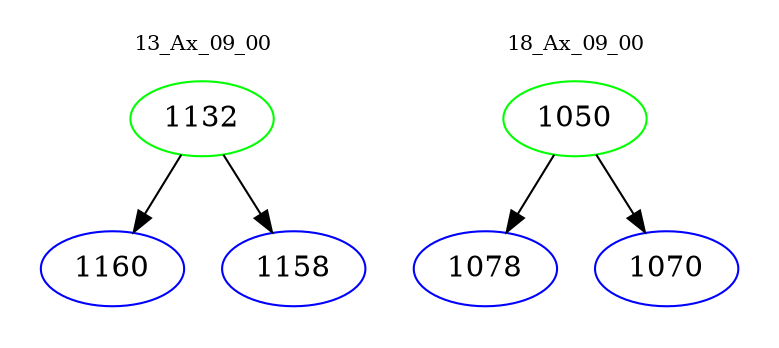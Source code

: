 digraph{
subgraph cluster_0 {
color = white
label = "13_Ax_09_00";
fontsize=10;
T0_1132 [label="1132", color="green"]
T0_1132 -> T0_1160 [color="black"]
T0_1160 [label="1160", color="blue"]
T0_1132 -> T0_1158 [color="black"]
T0_1158 [label="1158", color="blue"]
}
subgraph cluster_1 {
color = white
label = "18_Ax_09_00";
fontsize=10;
T1_1050 [label="1050", color="green"]
T1_1050 -> T1_1078 [color="black"]
T1_1078 [label="1078", color="blue"]
T1_1050 -> T1_1070 [color="black"]
T1_1070 [label="1070", color="blue"]
}
}
